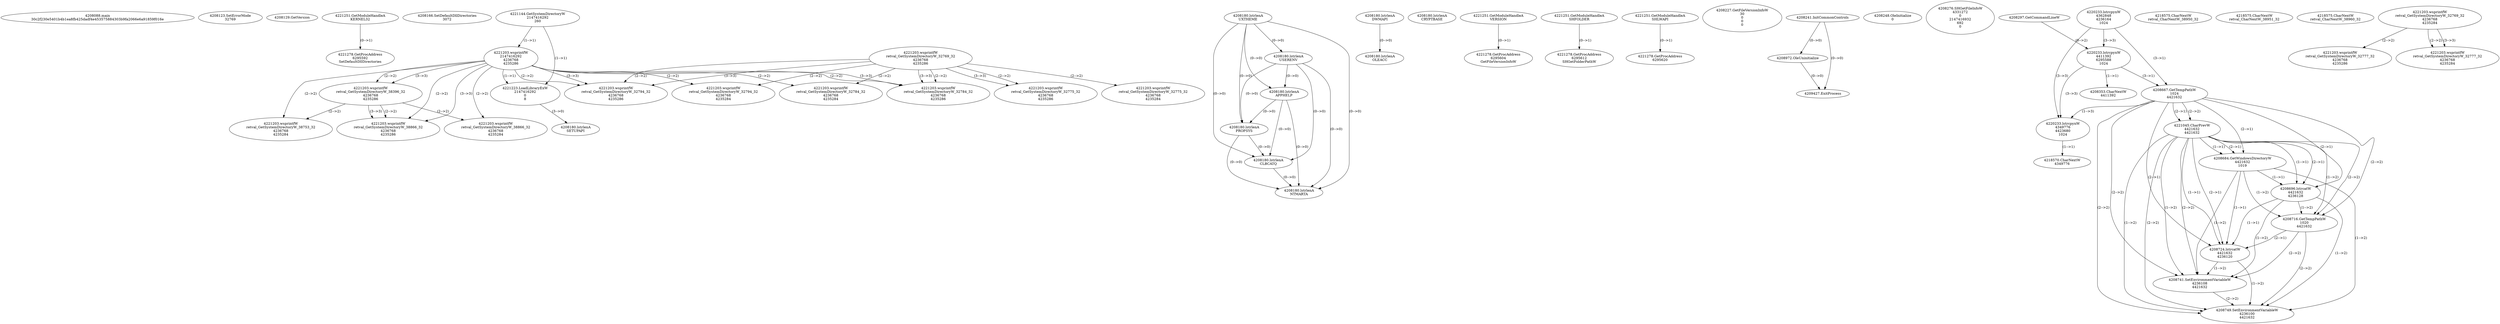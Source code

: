 // Global SCDG with merge call
digraph {
	0 [label="4208088.main
30c2f230e5401b4b1ea8fb425dadf4e453575884303b9fa2066e6a91859f016e"]
	1 [label="4208123.SetErrorMode
32769"]
	2 [label="4208129.GetVersion
"]
	3 [label="4221251.GetModuleHandleA
KERNEL32"]
	4 [label="4221278.GetProcAddress
6295592
SetDefaultDllDirectories"]
	3 -> 4 [label="(0-->1)"]
	5 [label="4208166.SetDefaultDllDirectories
3072"]
	6 [label="4221144.GetSystemDirectoryW
2147416292
260"]
	7 [label="4221203.wsprintfW
2147416292
4236768
4235286"]
	6 -> 7 [label="(1-->1)"]
	8 [label="4221223.LoadLibraryExW
2147416292
0
8"]
	6 -> 8 [label="(1-->1)"]
	7 -> 8 [label="(1-->1)"]
	9 [label="4208180.lstrlenA
UXTHEME"]
	10 [label="4208180.lstrlenA
USERENV"]
	9 -> 10 [label="(0-->0)"]
	11 [label="4208180.lstrlenA
SETUPAPI"]
	8 -> 11 [label="(3-->0)"]
	12 [label="4208180.lstrlenA
APPHELP"]
	9 -> 12 [label="(0-->0)"]
	10 -> 12 [label="(0-->0)"]
	13 [label="4221203.wsprintfW
retval_GetSystemDirectoryW_38396_32
4236768
4235286"]
	7 -> 13 [label="(2-->2)"]
	7 -> 13 [label="(3-->3)"]
	14 [label="4208180.lstrlenA
PROPSYS"]
	9 -> 14 [label="(0-->0)"]
	10 -> 14 [label="(0-->0)"]
	12 -> 14 [label="(0-->0)"]
	15 [label="4208180.lstrlenA
DWMAPI"]
	16 [label="4208180.lstrlenA
CRYPTBASE"]
	17 [label="4208180.lstrlenA
OLEACC"]
	15 -> 17 [label="(0-->0)"]
	18 [label="4221203.wsprintfW
retval_GetSystemDirectoryW_38753_32
4236768
4235284"]
	7 -> 18 [label="(2-->2)"]
	13 -> 18 [label="(2-->2)"]
	19 [label="4208180.lstrlenA
CLBCATQ"]
	9 -> 19 [label="(0-->0)"]
	10 -> 19 [label="(0-->0)"]
	12 -> 19 [label="(0-->0)"]
	14 -> 19 [label="(0-->0)"]
	20 [label="4208180.lstrlenA
NTMARTA"]
	9 -> 20 [label="(0-->0)"]
	10 -> 20 [label="(0-->0)"]
	12 -> 20 [label="(0-->0)"]
	14 -> 20 [label="(0-->0)"]
	19 -> 20 [label="(0-->0)"]
	21 [label="4221251.GetModuleHandleA
VERSION"]
	22 [label="4221278.GetProcAddress
6295604
GetFileVersionInfoW"]
	21 -> 22 [label="(0-->1)"]
	23 [label="4221251.GetModuleHandleA
SHFOLDER"]
	24 [label="4221278.GetProcAddress
6295612
SHGetFolderPathW"]
	23 -> 24 [label="(0-->1)"]
	25 [label="4221251.GetModuleHandleA
SHLWAPI"]
	26 [label="4221278.GetProcAddress
6295620
"]
	25 -> 26 [label="(0-->1)"]
	27 [label="4208227.GetFileVersionInfoW
30
0
0
0"]
	28 [label="4208241.InitCommonControls
"]
	29 [label="4208248.OleInitialize
0"]
	30 [label="4208276.SHGetFileInfoW
4331272
0
2147416932
692
0"]
	31 [label="4220233.lstrcpynW
4362848
4236164
1024"]
	32 [label="4208297.GetCommandLineW
"]
	33 [label="4220233.lstrcpynW
4411392
6295588
1024"]
	32 -> 33 [label="(0-->2)"]
	31 -> 33 [label="(3-->3)"]
	34 [label="4208353.CharNextW
4411392"]
	33 -> 34 [label="(1-->1)"]
	35 [label="4208667.GetTempPathW
1024
4421632"]
	31 -> 35 [label="(3-->1)"]
	33 -> 35 [label="(3-->1)"]
	36 [label="4221045.CharPrevW
4421632
4421632"]
	35 -> 36 [label="(2-->1)"]
	35 -> 36 [label="(2-->2)"]
	37 [label="4208684.GetWindowsDirectoryW
4421632
1019"]
	35 -> 37 [label="(2-->1)"]
	36 -> 37 [label="(1-->1)"]
	36 -> 37 [label="(2-->1)"]
	38 [label="4208696.lstrcatW
4421632
4236128"]
	35 -> 38 [label="(2-->1)"]
	36 -> 38 [label="(1-->1)"]
	36 -> 38 [label="(2-->1)"]
	37 -> 38 [label="(1-->1)"]
	39 [label="4208716.GetTempPathW
1020
4421632"]
	35 -> 39 [label="(2-->2)"]
	36 -> 39 [label="(1-->2)"]
	36 -> 39 [label="(2-->2)"]
	37 -> 39 [label="(1-->2)"]
	38 -> 39 [label="(1-->2)"]
	40 [label="4208724.lstrcatW
4421632
4236120"]
	35 -> 40 [label="(2-->1)"]
	36 -> 40 [label="(1-->1)"]
	36 -> 40 [label="(2-->1)"]
	37 -> 40 [label="(1-->1)"]
	38 -> 40 [label="(1-->1)"]
	39 -> 40 [label="(2-->1)"]
	41 [label="4208741.SetEnvironmentVariableW
4236108
4421632"]
	35 -> 41 [label="(2-->2)"]
	36 -> 41 [label="(1-->2)"]
	36 -> 41 [label="(2-->2)"]
	37 -> 41 [label="(1-->2)"]
	38 -> 41 [label="(1-->2)"]
	39 -> 41 [label="(2-->2)"]
	40 -> 41 [label="(1-->2)"]
	42 [label="4208749.SetEnvironmentVariableW
4236100
4421632"]
	35 -> 42 [label="(2-->2)"]
	36 -> 42 [label="(1-->2)"]
	36 -> 42 [label="(2-->2)"]
	37 -> 42 [label="(1-->2)"]
	38 -> 42 [label="(1-->2)"]
	39 -> 42 [label="(2-->2)"]
	40 -> 42 [label="(1-->2)"]
	41 -> 42 [label="(2-->2)"]
	43 [label="4220233.lstrcpynW
4349776
4423680
1024"]
	31 -> 43 [label="(3-->3)"]
	33 -> 43 [label="(3-->3)"]
	35 -> 43 [label="(1-->3)"]
	44 [label="4218570.CharNextW
4349776"]
	43 -> 44 [label="(1-->1)"]
	45 [label="4218575.CharNextW
retval_CharNextW_38950_32"]
	46 [label="4208972.OleUninitialize
"]
	28 -> 46 [label="(0-->0)"]
	47 [label="4209427.ExitProcess
"]
	28 -> 47 [label="(0-->0)"]
	46 -> 47 [label="(0-->0)"]
	48 [label="4218575.CharNextW
retval_CharNextW_38951_32"]
	49 [label="4221203.wsprintfW
retval_GetSystemDirectoryW_38866_32
4236768
4235286"]
	7 -> 49 [label="(2-->2)"]
	13 -> 49 [label="(2-->2)"]
	7 -> 49 [label="(3-->3)"]
	13 -> 49 [label="(3-->3)"]
	50 [label="4218575.CharNextW
retval_CharNextW_38960_32"]
	51 [label="4221203.wsprintfW
retval_GetSystemDirectoryW_38866_32
4236768
4235284"]
	7 -> 51 [label="(2-->2)"]
	13 -> 51 [label="(2-->2)"]
	52 [label="4221203.wsprintfW
retval_GetSystemDirectoryW_32769_32
4236768
4235286"]
	53 [label="4221203.wsprintfW
retval_GetSystemDirectoryW_32775_32
4236768
4235286"]
	52 -> 53 [label="(2-->2)"]
	52 -> 53 [label="(3-->3)"]
	54 [label="4221203.wsprintfW
retval_GetSystemDirectoryW_32775_32
4236768
4235284"]
	52 -> 54 [label="(2-->2)"]
	55 [label="4221203.wsprintfW
retval_GetSystemDirectoryW_32784_32
4236768
4235286"]
	7 -> 55 [label="(2-->2)"]
	52 -> 55 [label="(2-->2)"]
	7 -> 55 [label="(3-->3)"]
	52 -> 55 [label="(3-->3)"]
	56 [label="4221203.wsprintfW
retval_GetSystemDirectoryW_32784_32
4236768
4235284"]
	7 -> 56 [label="(2-->2)"]
	52 -> 56 [label="(2-->2)"]
	57 [label="4221203.wsprintfW
retval_GetSystemDirectoryW_32794_32
4236768
4235286"]
	7 -> 57 [label="(2-->2)"]
	52 -> 57 [label="(2-->2)"]
	7 -> 57 [label="(3-->3)"]
	52 -> 57 [label="(3-->3)"]
	58 [label="4221203.wsprintfW
retval_GetSystemDirectoryW_32769_32
4236768
4235284"]
	59 [label="4221203.wsprintfW
retval_GetSystemDirectoryW_32777_32
4236768
4235286"]
	58 -> 59 [label="(2-->2)"]
	60 [label="4221203.wsprintfW
retval_GetSystemDirectoryW_32777_32
4236768
4235284"]
	58 -> 60 [label="(2-->2)"]
	58 -> 60 [label="(3-->3)"]
	61 [label="4221203.wsprintfW
retval_GetSystemDirectoryW_32794_32
4236768
4235284"]
	7 -> 61 [label="(2-->2)"]
	52 -> 61 [label="(2-->2)"]
}
